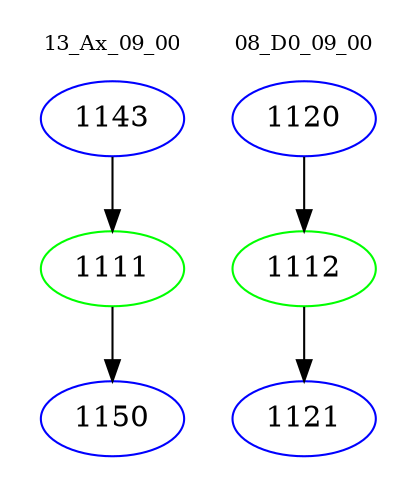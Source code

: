 digraph{
subgraph cluster_0 {
color = white
label = "13_Ax_09_00";
fontsize=10;
T0_1143 [label="1143", color="blue"]
T0_1143 -> T0_1111 [color="black"]
T0_1111 [label="1111", color="green"]
T0_1111 -> T0_1150 [color="black"]
T0_1150 [label="1150", color="blue"]
}
subgraph cluster_1 {
color = white
label = "08_D0_09_00";
fontsize=10;
T1_1120 [label="1120", color="blue"]
T1_1120 -> T1_1112 [color="black"]
T1_1112 [label="1112", color="green"]
T1_1112 -> T1_1121 [color="black"]
T1_1121 [label="1121", color="blue"]
}
}

